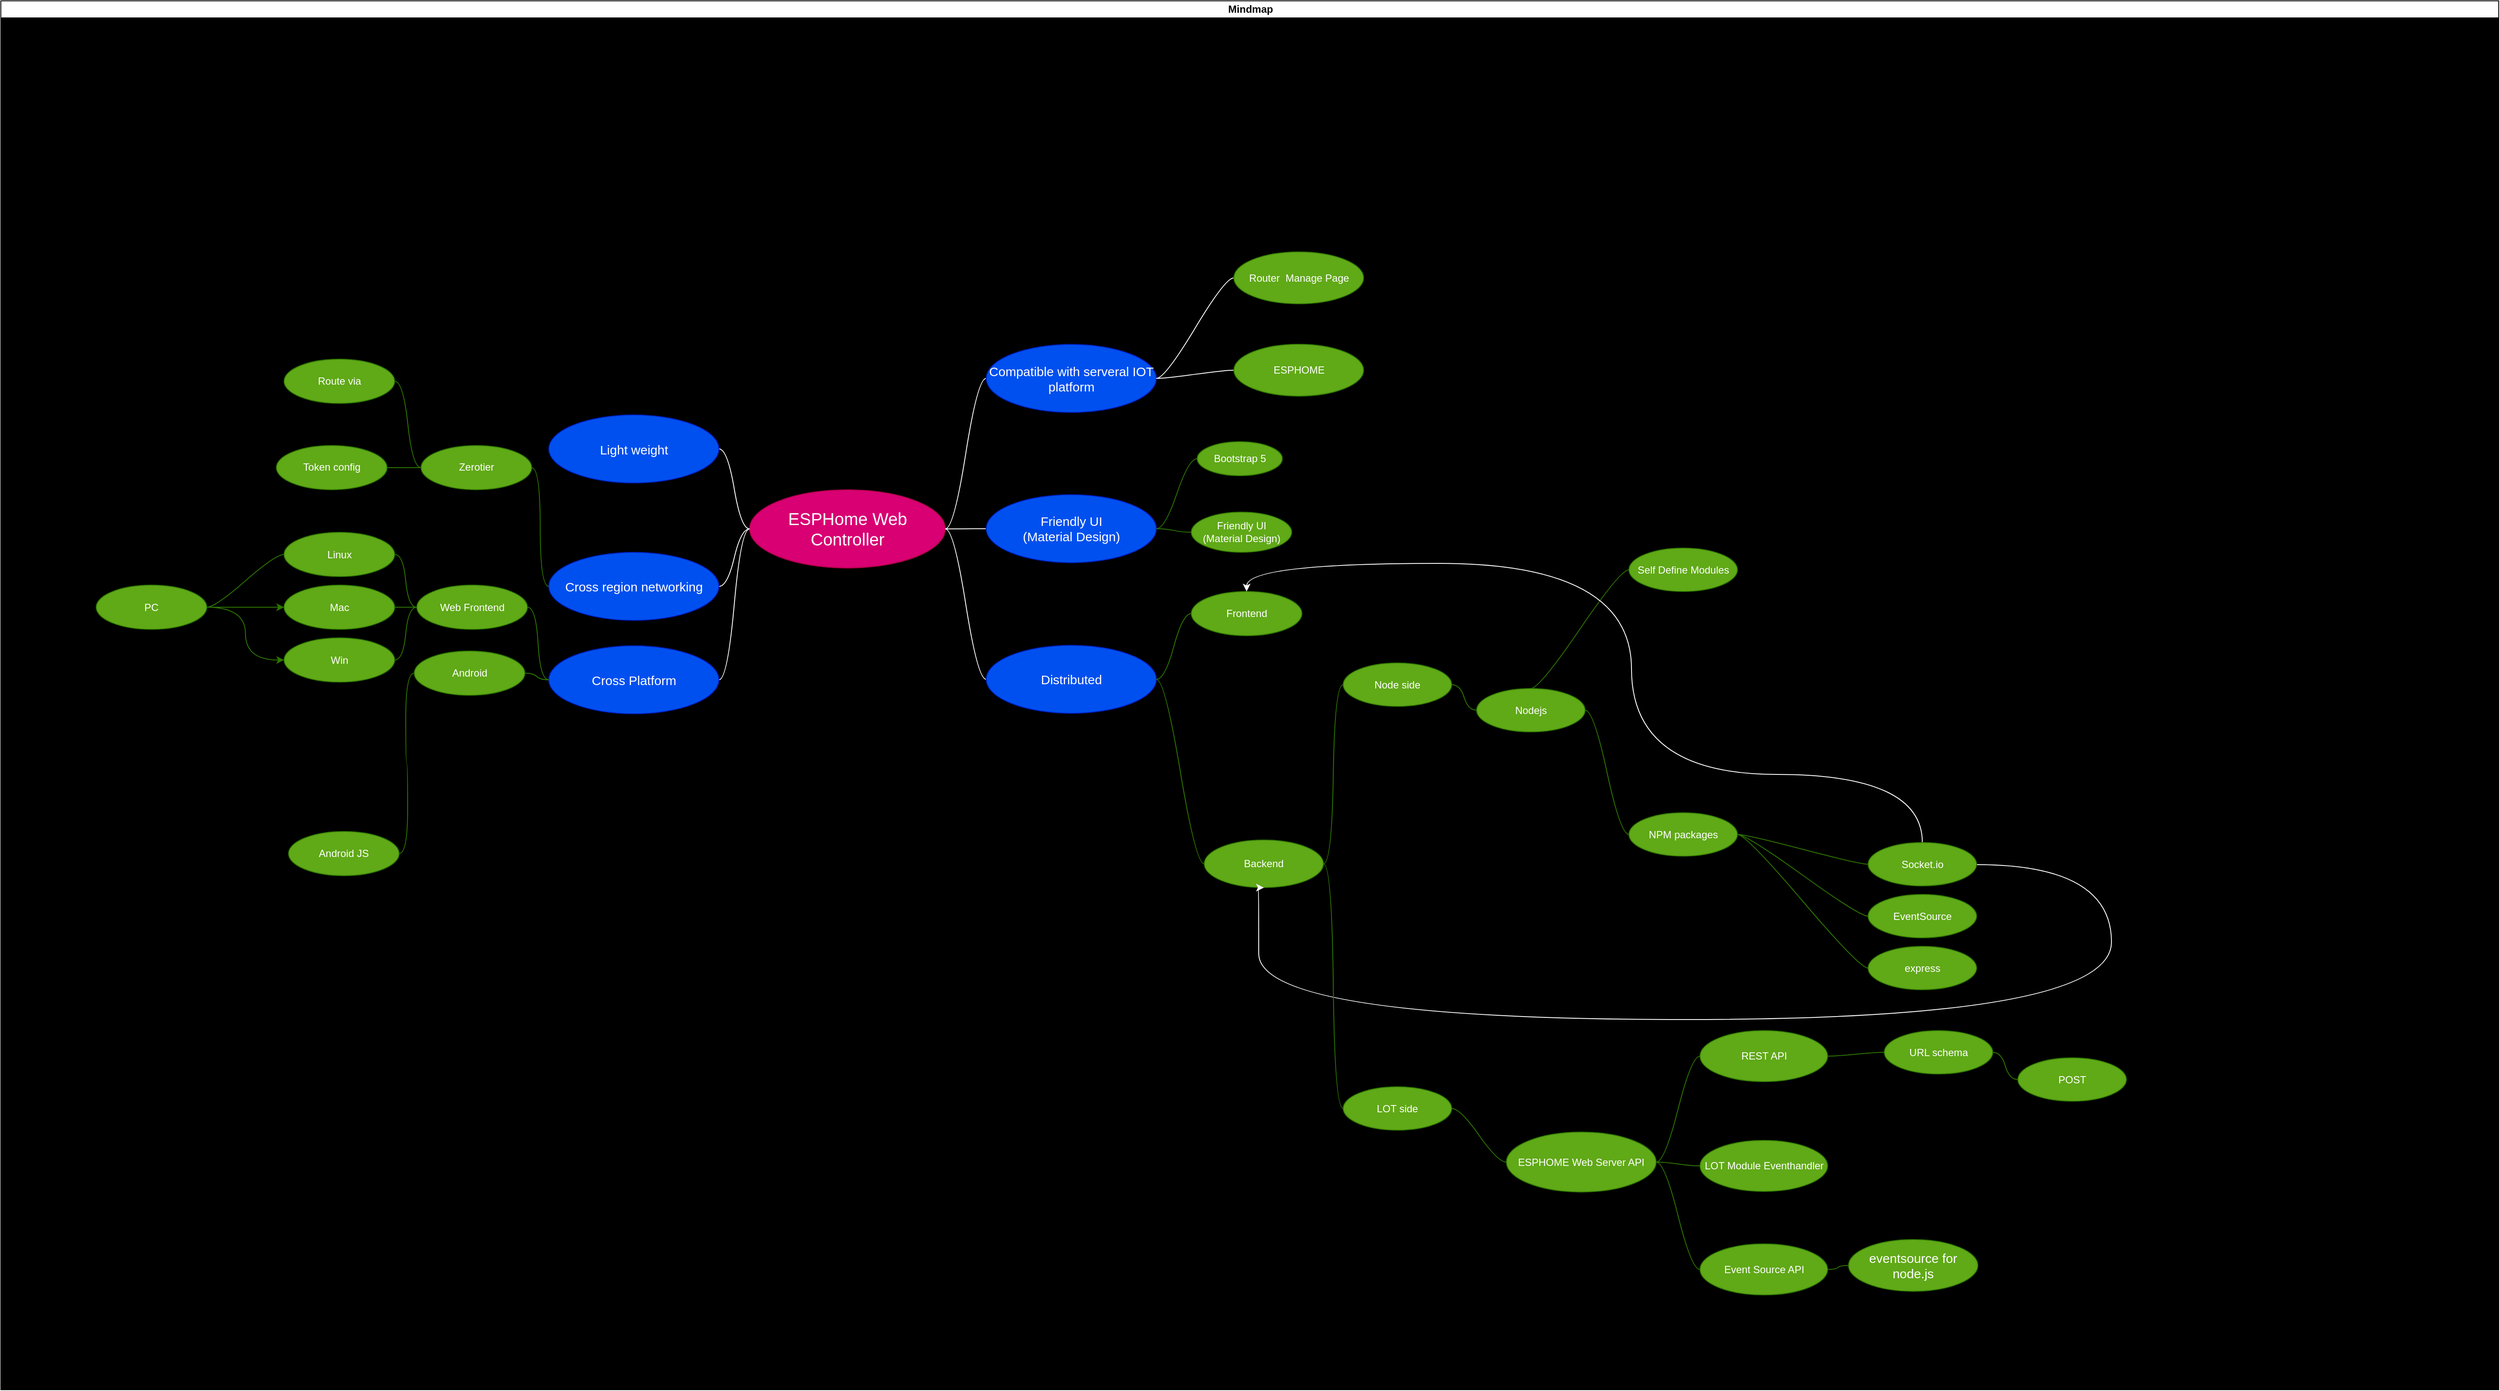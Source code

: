 <mxfile>
    <diagram id="C5RBs43oDa-KdzZeNtuy" name="Page-1">
        <mxGraphModel dx="4794" dy="3525" grid="0" gridSize="10" guides="1" tooltips="1" connect="1" arrows="1" fold="1" page="1" pageScale="1" pageWidth="3300" pageHeight="2339" background="none" math="1" shadow="0">
            <root>
                <mxCell id="WIyWlLk6GJQsqaUBKTNV-0"/>
                <mxCell id="WIyWlLk6GJQsqaUBKTNV-1" parent="WIyWlLk6GJQsqaUBKTNV-0"/>
                <mxCell id="132" value="Mindmap" style="swimlane;startSize=20;horizontal=1;containerType=tree;shadow=0;labelBackgroundColor=#;html=1;swimlaneFillColor=#000000;gradientColor=none;" parent="WIyWlLk6GJQsqaUBKTNV-1" vertex="1">
                    <mxGeometry x="-3064" y="-1894" width="2935" height="1632" as="geometry"/>
                </mxCell>
                <mxCell id="137" value="&lt;font style=&quot;font-size: 20px&quot;&gt;ESPHome Web Controller&lt;/font&gt;" style="ellipse;whiteSpace=wrap;html=1;align=center;treeFolding=1;treeMoving=1;newEdgeStyle={&quot;edgeStyle&quot;:&quot;entityRelationEdgeStyle&quot;,&quot;startArrow&quot;:&quot;none&quot;,&quot;endArrow&quot;:&quot;none&quot;,&quot;segment&quot;:10,&quot;curved&quot;:1};shadow=0;labelBackgroundColor=#;fillColor=#d80073;fontColor=#ffffff;strokeColor=#A50040;gradientColor=none;sketch=0;perimeterSpacing=0;aspect=fixed;fontSize=11;" parent="132" vertex="1">
                    <mxGeometry x="879.75" y="574.45" width="230" height="92" as="geometry"/>
                </mxCell>
                <mxCell id="142" value="" style="edgeStyle=entityRelationEdgeStyle;html=1;startArrow=none;endArrow=none;segment=10;curved=1;strokeColor=#FFFFFF;" parent="132" source="137" target="143" edge="1">
                    <mxGeometry relative="1" as="geometry"/>
                </mxCell>
                <mxCell id="143" value="Light weight" style="ellipse;whiteSpace=wrap;html=1;align=center;treeFolding=1;treeMoving=1;newEdgeStyle={&quot;edgeStyle&quot;:&quot;entityRelationEdgeStyle&quot;,&quot;startArrow&quot;:&quot;none&quot;,&quot;endArrow&quot;:&quot;none&quot;,&quot;segment&quot;:10,&quot;curved&quot;:1};shadow=0;labelBackgroundColor=#;fillColor=#0050ef;fontColor=#ffffff;strokeColor=#001DBC;flipH=1;flipV=1;aspect=fixed;fontSize=15;" parent="132" vertex="1">
                    <mxGeometry x="643.75" y="486.55" width="200" height="80" as="geometry"/>
                </mxCell>
                <mxCell id="144" value="" style="edgeStyle=entityRelationEdgeStyle;html=1;startArrow=none;endArrow=none;segment=10;curved=1;strokeColor=#FFFFFF;" parent="132" source="137" target="145" edge="1">
                    <mxGeometry relative="1" as="geometry"/>
                </mxCell>
                <mxCell id="145" value="Distributed" style="ellipse;whiteSpace=wrap;html=1;align=center;treeFolding=1;treeMoving=1;newEdgeStyle={&quot;edgeStyle&quot;:&quot;entityRelationEdgeStyle&quot;,&quot;startArrow&quot;:&quot;none&quot;,&quot;endArrow&quot;:&quot;none&quot;,&quot;segment&quot;:10,&quot;curved&quot;:1};shadow=0;labelBackgroundColor=#;fillColor=#0050ef;fontColor=#ffffff;strokeColor=#001DBC;flipH=1;flipV=1;aspect=fixed;fontSize=15;" parent="132" vertex="1">
                    <mxGeometry x="1157.75" y="757.22" width="200" height="80" as="geometry"/>
                </mxCell>
                <mxCell id="146" value="" style="edgeStyle=entityRelationEdgeStyle;html=1;startArrow=none;endArrow=none;segment=10;curved=1;strokeColor=#FFFFFF;" parent="132" source="137" target="147" edge="1">
                    <mxGeometry relative="1" as="geometry"/>
                </mxCell>
                <mxCell id="147" value="Cross region networking" style="ellipse;whiteSpace=wrap;html=1;align=center;treeFolding=1;treeMoving=1;newEdgeStyle={&quot;edgeStyle&quot;:&quot;entityRelationEdgeStyle&quot;,&quot;startArrow&quot;:&quot;none&quot;,&quot;endArrow&quot;:&quot;none&quot;,&quot;segment&quot;:10,&quot;curved&quot;:1};shadow=0;labelBackgroundColor=#;fillColor=#0050ef;fontColor=#ffffff;strokeColor=#001DBC;flipH=1;flipV=1;aspect=fixed;fontSize=15;" parent="132" vertex="1">
                    <mxGeometry x="643.75" y="648" width="200" height="80" as="geometry"/>
                </mxCell>
                <mxCell id="148" value="" style="edgeStyle=entityRelationEdgeStyle;html=1;startArrow=none;endArrow=none;segment=10;curved=1;strokeColor=#FFFFFF;" parent="132" source="137" target="149" edge="1">
                    <mxGeometry relative="1" as="geometry"/>
                </mxCell>
                <mxCell id="149" value="Compatible with serveral IOT platform" style="ellipse;whiteSpace=wrap;html=1;align=center;treeFolding=1;treeMoving=1;newEdgeStyle={&quot;edgeStyle&quot;:&quot;entityRelationEdgeStyle&quot;,&quot;startArrow&quot;:&quot;none&quot;,&quot;endArrow&quot;:&quot;none&quot;,&quot;segment&quot;:10,&quot;curved&quot;:1};shadow=0;labelBackgroundColor=#;flipV=1;flipH=1;aspect=fixed;fillColor=#0050ef;strokeColor=#001DBC;fontColor=#ffffff;fontSize=15;" parent="132" vertex="1">
                    <mxGeometry x="1157.75" y="403.67" width="200" height="80" as="geometry"/>
                </mxCell>
                <mxCell id="150" value="" style="edgeStyle=entityRelationEdgeStyle;html=1;startArrow=none;endArrow=none;segment=10;curved=1;strokeColor=#FFFFFF;" parent="132" source="137" target="151" edge="1">
                    <mxGeometry relative="1" as="geometry"/>
                </mxCell>
                <mxCell id="151" value="Friendly UI&lt;br style=&quot;font-size: 15px;&quot;&gt;(Material Design)" style="ellipse;whiteSpace=wrap;html=1;align=center;treeFolding=1;treeMoving=1;newEdgeStyle={&quot;edgeStyle&quot;:&quot;entityRelationEdgeStyle&quot;,&quot;startArrow&quot;:&quot;none&quot;,&quot;endArrow&quot;:&quot;none&quot;,&quot;segment&quot;:10,&quot;curved&quot;:1};shadow=0;labelBackgroundColor=#;flipV=1;flipH=1;aspect=fixed;fillColor=#0050ef;strokeColor=#001DBC;fontColor=#ffffff;fontSize=15;" parent="132" vertex="1">
                    <mxGeometry x="1157.75" y="580.22" width="200" height="80" as="geometry"/>
                </mxCell>
                <mxCell id="171" value="" style="edgeStyle=entityRelationEdgeStyle;html=1;startArrow=none;endArrow=none;segment=10;curved=1;fontSize=11;fillColor=#60a917;strokeColor=#2D7600;fontColor=default;shadow=0;labelBackgroundColor=default;" parent="132" source="151" target="172" edge="1">
                    <mxGeometry relative="1" as="geometry">
                        <mxPoint x="302.75" y="-342.95" as="sourcePoint"/>
                    </mxGeometry>
                </mxCell>
                <mxCell id="172" value="Bootstrap 5" style="ellipse;whiteSpace=wrap;html=1;align=center;treeFolding=1;treeMoving=1;newEdgeStyle={&quot;edgeStyle&quot;:&quot;entityRelationEdgeStyle&quot;,&quot;startArrow&quot;:&quot;none&quot;,&quot;endArrow&quot;:&quot;none&quot;,&quot;segment&quot;:10,&quot;curved&quot;:1};shadow=0;labelBackgroundColor=#;flipV=0;flipH=1;aspect=fixed;fillColor=#60a917;strokeColor=#2D7600;fontColor=#ffffff;" parent="132" vertex="1">
                    <mxGeometry x="1405.75" y="518" width="100" height="40" as="geometry"/>
                </mxCell>
                <mxCell id="173" value="" style="edgeStyle=entityRelationEdgeStyle;html=1;startArrow=none;endArrow=none;segment=10;curved=1;fillColor=#60a917;strokeColor=#2D7600;" parent="132" source="151" target="174" edge="1">
                    <mxGeometry relative="1" as="geometry">
                        <mxPoint x="302.75" y="-342.95" as="sourcePoint"/>
                    </mxGeometry>
                </mxCell>
                <mxCell id="174" value="Friendly UI&lt;br&gt;(Material Design)" style="ellipse;whiteSpace=wrap;html=1;align=center;treeFolding=1;treeMoving=1;newEdgeStyle={&quot;edgeStyle&quot;:&quot;entityRelationEdgeStyle&quot;,&quot;startArrow&quot;:&quot;none&quot;,&quot;endArrow&quot;:&quot;none&quot;,&quot;segment&quot;:10,&quot;curved&quot;:1};shadow=0;labelBackgroundColor=#;flipV=0;flipH=1;aspect=fixed;fillColor=#60a917;strokeColor=#2D7600;fontColor=#ffffff;" parent="132" vertex="1">
                    <mxGeometry x="1398.75" y="600.8" width="118" height="47.2" as="geometry"/>
                </mxCell>
                <mxCell id="209" value="" style="edgeStyle=entityRelationEdgeStyle;html=1;startArrow=none;endArrow=none;segment=10;curved=1;strokeColor=#FFFFFF;" parent="132" source="137" target="210" edge="1">
                    <mxGeometry relative="1" as="geometry">
                        <mxPoint x="-500.25" y="-403.95" as="sourcePoint"/>
                    </mxGeometry>
                </mxCell>
                <mxCell id="210" value="Cross Platform" style="ellipse;whiteSpace=wrap;html=1;align=center;treeFolding=1;treeMoving=1;newEdgeStyle={&quot;edgeStyle&quot;:&quot;entityRelationEdgeStyle&quot;,&quot;startArrow&quot;:&quot;none&quot;,&quot;endArrow&quot;:&quot;none&quot;,&quot;segment&quot;:10,&quot;curved&quot;:1};shadow=0;labelBackgroundColor=#;fillColor=#0050ef;fontColor=#ffffff;strokeColor=#001DBC;flipH=1;flipV=1;aspect=fixed;fontSize=15;" parent="132" vertex="1">
                    <mxGeometry x="643.75" y="757.8" width="200" height="80" as="geometry"/>
                </mxCell>
                <mxCell id="219" value="" style="edgeStyle=entityRelationEdgeStyle;html=1;startArrow=none;endArrow=none;segment=10;curved=1;fillColor=#60a917;strokeColor=#2D7600;" parent="132" source="210" target="220" edge="1">
                    <mxGeometry relative="1" as="geometry">
                        <mxPoint x="-500.25" y="-403.95" as="sourcePoint"/>
                    </mxGeometry>
                </mxCell>
                <mxCell id="220" value="Android" style="ellipse;whiteSpace=wrap;html=1;align=center;treeFolding=1;treeMoving=1;newEdgeStyle={&quot;edgeStyle&quot;:&quot;entityRelationEdgeStyle&quot;,&quot;startArrow&quot;:&quot;none&quot;,&quot;endArrow&quot;:&quot;none&quot;,&quot;segment&quot;:10,&quot;curved&quot;:1};shadow=0;labelBackgroundColor=#;fillColor=#60a917;fontColor=#ffffff;strokeColor=#2D7600;flipH=1;flipV=1;aspect=fixed;" parent="132" vertex="1">
                    <mxGeometry x="485.75" y="764" width="130" height="52" as="geometry"/>
                </mxCell>
                <mxCell id="221" value="" style="edgeStyle=entityRelationEdgeStyle;html=1;startArrow=none;endArrow=none;segment=10;curved=1;fillColor=#60a917;strokeColor=#2D7600;" parent="132" source="210" target="222" edge="1">
                    <mxGeometry relative="1" as="geometry">
                        <mxPoint x="-707.25" y="-239.45" as="sourcePoint"/>
                    </mxGeometry>
                </mxCell>
                <mxCell id="222" value="Web Frontend" style="ellipse;whiteSpace=wrap;html=1;align=center;treeFolding=1;treeMoving=1;newEdgeStyle={&quot;edgeStyle&quot;:&quot;entityRelationEdgeStyle&quot;,&quot;startArrow&quot;:&quot;none&quot;,&quot;endArrow&quot;:&quot;none&quot;,&quot;segment&quot;:10,&quot;curved&quot;:1};shadow=0;labelBackgroundColor=#;fillColor=#60a917;fontColor=#ffffff;strokeColor=#2D7600;flipH=1;flipV=1;aspect=fixed;" parent="132" vertex="1">
                    <mxGeometry x="488.75" y="686.55" width="130" height="52" as="geometry"/>
                </mxCell>
                <mxCell id="225" value="" style="edgeStyle=entityRelationEdgeStyle;html=1;startArrow=none;endArrow=none;segment=10;curved=1;fillColor=#60a917;strokeColor=#2D7600;" parent="132" source="222" target="226" edge="1">
                    <mxGeometry relative="1" as="geometry">
                        <mxPoint x="-707.25" y="-239.45" as="sourcePoint"/>
                    </mxGeometry>
                </mxCell>
                <mxCell id="226" value="Linux" style="ellipse;whiteSpace=wrap;html=1;align=center;treeFolding=1;treeMoving=1;newEdgeStyle={&quot;edgeStyle&quot;:&quot;entityRelationEdgeStyle&quot;,&quot;startArrow&quot;:&quot;none&quot;,&quot;endArrow&quot;:&quot;none&quot;,&quot;segment&quot;:10,&quot;curved&quot;:1};shadow=0;labelBackgroundColor=#;fillColor=#60a917;fontColor=#ffffff;strokeColor=#2D7600;flipH=1;flipV=1;aspect=fixed;" parent="132" vertex="1">
                    <mxGeometry x="332.75" y="624.55" width="130" height="52" as="geometry"/>
                </mxCell>
                <mxCell id="227" value="" style="edgeStyle=entityRelationEdgeStyle;html=1;startArrow=none;endArrow=none;segment=10;curved=1;fillColor=#60a917;strokeColor=#2D7600;" parent="132" source="222" target="228" edge="1">
                    <mxGeometry relative="1" as="geometry">
                        <mxPoint x="-707.25" y="-239.45" as="sourcePoint"/>
                    </mxGeometry>
                </mxCell>
                <mxCell id="228" value="Mac" style="ellipse;whiteSpace=wrap;html=1;align=center;treeFolding=1;treeMoving=1;newEdgeStyle={&quot;edgeStyle&quot;:&quot;entityRelationEdgeStyle&quot;,&quot;startArrow&quot;:&quot;none&quot;,&quot;endArrow&quot;:&quot;none&quot;,&quot;segment&quot;:10,&quot;curved&quot;:1};shadow=0;labelBackgroundColor=#;fillColor=#60a917;fontColor=#ffffff;strokeColor=#2D7600;flipH=1;flipV=1;aspect=fixed;" parent="132" vertex="1">
                    <mxGeometry x="332.75" y="686.55" width="130" height="52" as="geometry"/>
                </mxCell>
                <mxCell id="229" value="" style="edgeStyle=entityRelationEdgeStyle;html=1;startArrow=none;endArrow=none;segment=10;curved=1;fillColor=#60a917;strokeColor=#2D7600;" parent="132" source="222" target="230" edge="1">
                    <mxGeometry relative="1" as="geometry">
                        <mxPoint x="-707.25" y="-239.45" as="sourcePoint"/>
                    </mxGeometry>
                </mxCell>
                <mxCell id="230" value="Win" style="ellipse;whiteSpace=wrap;html=1;align=center;treeFolding=1;treeMoving=1;newEdgeStyle={&quot;edgeStyle&quot;:&quot;entityRelationEdgeStyle&quot;,&quot;startArrow&quot;:&quot;none&quot;,&quot;endArrow&quot;:&quot;none&quot;,&quot;segment&quot;:10,&quot;curved&quot;:1};shadow=0;labelBackgroundColor=#;fillColor=#60a917;fontColor=#ffffff;strokeColor=#2D7600;flipH=1;flipV=1;aspect=fixed;" parent="132" vertex="1">
                    <mxGeometry x="332.75" y="748.55" width="130" height="52" as="geometry"/>
                </mxCell>
                <mxCell id="247" value="" style="edgeStyle=entityRelationEdgeStyle;html=1;startArrow=none;endArrow=none;segment=10;curved=1;fillColor=#60a917;strokeColor=#2D7600;" parent="132" source="147" target="248" edge="1">
                    <mxGeometry relative="1" as="geometry">
                        <mxPoint x="-500.25" y="-403.95" as="sourcePoint"/>
                    </mxGeometry>
                </mxCell>
                <mxCell id="248" value="Zerotier" style="ellipse;whiteSpace=wrap;html=1;align=center;treeFolding=1;treeMoving=1;newEdgeStyle={&quot;edgeStyle&quot;:&quot;entityRelationEdgeStyle&quot;,&quot;startArrow&quot;:&quot;none&quot;,&quot;endArrow&quot;:&quot;none&quot;,&quot;segment&quot;:10,&quot;curved&quot;:1};shadow=0;labelBackgroundColor=#;fillColor=#60a917;fontColor=#ffffff;strokeColor=#2D7600;flipH=1;flipV=1;aspect=fixed;" parent="132" vertex="1">
                    <mxGeometry x="493.75" y="522.45" width="130" height="52" as="geometry"/>
                </mxCell>
                <mxCell id="251" value="" style="edgeStyle=entityRelationEdgeStyle;html=1;startArrow=none;endArrow=none;segment=10;curved=1;fillColor=#60a917;strokeColor=#2D7600;" parent="132" source="248" target="252" edge="1">
                    <mxGeometry relative="1" as="geometry">
                        <mxPoint x="-707.25" y="-328.0" as="sourcePoint"/>
                    </mxGeometry>
                </mxCell>
                <mxCell id="252" value="Token config" style="ellipse;whiteSpace=wrap;html=1;align=center;treeFolding=1;treeMoving=1;newEdgeStyle={&quot;edgeStyle&quot;:&quot;entityRelationEdgeStyle&quot;,&quot;startArrow&quot;:&quot;none&quot;,&quot;endArrow&quot;:&quot;none&quot;,&quot;segment&quot;:10,&quot;curved&quot;:1};shadow=0;labelBackgroundColor=#;fillColor=#60a917;fontColor=#ffffff;strokeColor=#2D7600;flipH=1;flipV=1;aspect=fixed;" parent="132" vertex="1">
                    <mxGeometry x="323.75" y="522.45" width="130" height="52" as="geometry"/>
                </mxCell>
                <mxCell id="255" value="" style="edgeStyle=entityRelationEdgeStyle;html=1;startArrow=none;endArrow=none;segment=10;curved=1;strokeColor=#FFFFFF;" parent="132" source="149" target="256" edge="1">
                    <mxGeometry relative="1" as="geometry">
                        <mxPoint x="-322.25" y="-403.95" as="sourcePoint"/>
                    </mxGeometry>
                </mxCell>
                <mxCell id="256" value="ESPHOME" style="ellipse;whiteSpace=wrap;html=1;align=center;treeFolding=1;treeMoving=1;newEdgeStyle={&quot;edgeStyle&quot;:&quot;entityRelationEdgeStyle&quot;,&quot;startArrow&quot;:&quot;none&quot;,&quot;endArrow&quot;:&quot;none&quot;,&quot;segment&quot;:10,&quot;curved&quot;:1};shadow=0;labelBackgroundColor=#;flipV=1;flipH=1;aspect=fixed;fillColor=#60a917;strokeColor=#2D7600;fontColor=#ffffff;" parent="132" vertex="1">
                    <mxGeometry x="1448.75" y="403.45" width="152.5" height="61" as="geometry"/>
                </mxCell>
                <mxCell id="257" value="" style="edgeStyle=entityRelationEdgeStyle;html=1;startArrow=none;endArrow=none;segment=10;curved=1;strokeColor=#FFFFFF;" parent="132" source="149" target="258" edge="1">
                    <mxGeometry relative="1" as="geometry">
                        <mxPoint x="-322.25" y="-403.95" as="sourcePoint"/>
                    </mxGeometry>
                </mxCell>
                <mxCell id="258" value="Router&amp;nbsp; Manage Page" style="ellipse;whiteSpace=wrap;html=1;align=center;treeFolding=1;treeMoving=1;newEdgeStyle={&quot;edgeStyle&quot;:&quot;entityRelationEdgeStyle&quot;,&quot;startArrow&quot;:&quot;none&quot;,&quot;endArrow&quot;:&quot;none&quot;,&quot;segment&quot;:10,&quot;curved&quot;:1};shadow=0;labelBackgroundColor=#;flipV=1;flipH=1;aspect=fixed;fillColor=#60a917;strokeColor=#2D7600;fontColor=#ffffff;" parent="132" vertex="1">
                    <mxGeometry x="1448.75" y="295.0" width="152.5" height="61" as="geometry"/>
                </mxCell>
                <mxCell id="259" value="" style="edgeStyle=entityRelationEdgeStyle;html=1;startArrow=none;endArrow=none;segment=10;curved=1;fontSize=12;fillColor=#60a917;strokeColor=#2D7600;fontColor=#ffffff;shadow=0;labelBackgroundColor=#;" parent="132" source="145" target="260" edge="1">
                    <mxGeometry relative="1" as="geometry">
                        <mxPoint x="1439.75" y="777.67" as="sourcePoint"/>
                    </mxGeometry>
                </mxCell>
                <mxCell id="302" style="edgeStyle=orthogonalEdgeStyle;curved=1;html=1;exitX=1;exitY=0.5;exitDx=0;exitDy=0;entryX=1;entryY=0.5;entryDx=0;entryDy=0;fontSize=20;" parent="132" source="260" target="172" edge="1">
                    <mxGeometry relative="1" as="geometry"/>
                </mxCell>
                <mxCell id="260" value="Frontend" style="ellipse;whiteSpace=wrap;html=1;align=center;treeFolding=1;treeMoving=1;newEdgeStyle={&quot;edgeStyle&quot;:&quot;entityRelationEdgeStyle&quot;,&quot;startArrow&quot;:&quot;none&quot;,&quot;endArrow&quot;:&quot;none&quot;,&quot;segment&quot;:10,&quot;curved&quot;:1};shadow=0;labelBackgroundColor=#;fillColor=#60a917;fontColor=#ffffff;strokeColor=#2D7600;flipH=1;flipV=1;aspect=fixed;" parent="132" vertex="1">
                    <mxGeometry x="1398.75" y="694" width="130" height="52" as="geometry"/>
                </mxCell>
                <mxCell id="261" value="" style="edgeStyle=entityRelationEdgeStyle;html=1;startArrow=none;endArrow=none;segment=10;curved=1;fontSize=12;fillColor=#60a917;strokeColor=#2D7600;fontColor=#ffffff;shadow=0;labelBackgroundColor=#;" parent="132" source="145" target="262" edge="1">
                    <mxGeometry relative="1" as="geometry">
                        <mxPoint x="1439.75" y="777.67" as="sourcePoint"/>
                    </mxGeometry>
                </mxCell>
                <mxCell id="262" value="Backend" style="ellipse;whiteSpace=wrap;html=1;align=center;treeFolding=1;treeMoving=1;newEdgeStyle={&quot;edgeStyle&quot;:&quot;entityRelationEdgeStyle&quot;,&quot;startArrow&quot;:&quot;none&quot;,&quot;endArrow&quot;:&quot;none&quot;,&quot;segment&quot;:10,&quot;curved&quot;:1};shadow=0;labelBackgroundColor=#;fillColor=#60a917;fontColor=#ffffff;strokeColor=#2D7600;flipH=1;flipV=1;aspect=fixed;" parent="132" vertex="1">
                    <mxGeometry x="1414" y="986" width="140" height="56" as="geometry"/>
                </mxCell>
                <mxCell id="263" value="" style="edgeStyle=entityRelationEdgeStyle;html=1;startArrow=none;endArrow=none;segment=10;curved=1;fontSize=12;fillColor=#60a917;strokeColor=#2D7600;fontColor=#ffffff;shadow=0;labelBackgroundColor=#;exitX=1;exitY=0.5;exitDx=0;exitDy=0;" parent="132" source="306" target="264" edge="1">
                    <mxGeometry relative="1" as="geometry">
                        <mxPoint x="-114.25" y="-241.9" as="sourcePoint"/>
                    </mxGeometry>
                </mxCell>
                <mxCell id="264" value="Nodejs" style="ellipse;whiteSpace=wrap;html=1;align=center;treeFolding=1;treeMoving=1;newEdgeStyle={&quot;edgeStyle&quot;:&quot;entityRelationEdgeStyle&quot;,&quot;startArrow&quot;:&quot;none&quot;,&quot;endArrow&quot;:&quot;none&quot;,&quot;segment&quot;:10,&quot;curved&quot;:1};shadow=0;labelBackgroundColor=#;fillColor=#60a917;fontColor=#ffffff;strokeColor=#2D7600;flipH=1;flipV=1;aspect=fixed;" parent="132" vertex="1">
                    <mxGeometry x="1734" y="808.0" width="127.5" height="51" as="geometry"/>
                </mxCell>
                <mxCell id="277" value="" style="edgeStyle=entityRelationEdgeStyle;html=1;startArrow=none;endArrow=none;segment=10;curved=1;fontSize=12;fillColor=#60a917;strokeColor=#2D7600;fontColor=#ffffff;shadow=0;labelBackgroundColor=#;entryX=0;entryY=0.5;entryDx=0;entryDy=0;" parent="132" source="264" target="278" edge="1">
                    <mxGeometry relative="1" as="geometry">
                        <mxPoint x="53.25" y="-180.4" as="sourcePoint"/>
                    </mxGeometry>
                </mxCell>
                <mxCell id="278" value="NPM packages" style="ellipse;whiteSpace=wrap;html=1;align=center;treeFolding=1;treeMoving=1;newEdgeStyle={&quot;edgeStyle&quot;:&quot;entityRelationEdgeStyle&quot;,&quot;startArrow&quot;:&quot;none&quot;,&quot;endArrow&quot;:&quot;none&quot;,&quot;segment&quot;:10,&quot;curved&quot;:1};shadow=0;labelBackgroundColor=#;fillColor=#60a917;fontColor=#ffffff;strokeColor=#2D7600;flipH=1;flipV=1;aspect=fixed;" parent="132" vertex="1">
                    <mxGeometry x="1913" y="954" width="127.5" height="51" as="geometry"/>
                </mxCell>
                <mxCell id="279" value="" style="edgeStyle=entityRelationEdgeStyle;html=1;startArrow=none;endArrow=none;segment=10;curved=1;fontSize=12;fillColor=#60a917;strokeColor=#2D7600;fontColor=#ffffff;shadow=0;labelBackgroundColor=#;entryX=0;entryY=0.5;entryDx=0;entryDy=0;exitX=0.5;exitY=0;exitDx=0;exitDy=0;" parent="132" source="264" target="280" edge="1">
                    <mxGeometry relative="1" as="geometry">
                        <mxPoint x="53.25" y="-180.4" as="sourcePoint"/>
                    </mxGeometry>
                </mxCell>
                <mxCell id="280" value="Self Define Modules" style="ellipse;whiteSpace=wrap;html=1;align=center;treeFolding=1;treeMoving=1;newEdgeStyle={&quot;edgeStyle&quot;:&quot;entityRelationEdgeStyle&quot;,&quot;startArrow&quot;:&quot;none&quot;,&quot;endArrow&quot;:&quot;none&quot;,&quot;segment&quot;:10,&quot;curved&quot;:1};shadow=0;labelBackgroundColor=#;fillColor=#60a917;fontColor=#ffffff;strokeColor=#2D7600;flipH=1;flipV=1;aspect=fixed;" parent="132" vertex="1">
                    <mxGeometry x="1913" y="643" width="127.5" height="51" as="geometry"/>
                </mxCell>
                <mxCell id="283" value="" style="edgeStyle=entityRelationEdgeStyle;html=1;startArrow=none;endArrow=none;segment=10;curved=1;fontSize=12;fillColor=#60a917;strokeColor=#2D7600;fontColor=#ffffff;shadow=0;labelBackgroundColor=#;exitX=1;exitY=0.5;exitDx=0;exitDy=0;" parent="132" source="308" target="284" edge="1">
                    <mxGeometry relative="1" as="geometry">
                        <mxPoint x="352.75" y="-176.5" as="sourcePoint"/>
                    </mxGeometry>
                </mxCell>
                <mxCell id="284" value="ESPHOME Web Server API" style="ellipse;whiteSpace=wrap;html=1;align=center;treeFolding=1;treeMoving=1;newEdgeStyle={&quot;edgeStyle&quot;:&quot;entityRelationEdgeStyle&quot;,&quot;startArrow&quot;:&quot;none&quot;,&quot;endArrow&quot;:&quot;none&quot;,&quot;segment&quot;:10,&quot;curved&quot;:1};shadow=0;labelBackgroundColor=#;fillColor=#60a917;fontColor=#ffffff;strokeColor=#2D7600;flipH=1;flipV=1;aspect=fixed;" parent="132" vertex="1">
                    <mxGeometry x="1769" y="1329.3" width="176" height="70.4" as="geometry"/>
                </mxCell>
                <mxCell id="281" value="" style="edgeStyle=entityRelationEdgeStyle;html=1;startArrow=none;endArrow=none;segment=10;curved=1;fontSize=12;fillColor=#60a917;strokeColor=#2D7600;fontColor=#ffffff;shadow=0;labelBackgroundColor=#;" parent="132" source="284" target="282" edge="1">
                    <mxGeometry relative="1" as="geometry">
                        <mxPoint x="357" y="511.15" as="sourcePoint"/>
                    </mxGeometry>
                </mxCell>
                <mxCell id="282" value="LOT Module Eventhandler" style="ellipse;whiteSpace=wrap;html=1;align=center;treeFolding=1;treeMoving=1;newEdgeStyle={&quot;edgeStyle&quot;:&quot;entityRelationEdgeStyle&quot;,&quot;startArrow&quot;:&quot;none&quot;,&quot;endArrow&quot;:&quot;none&quot;,&quot;segment&quot;:10,&quot;curved&quot;:1};shadow=0;labelBackgroundColor=#;fillColor=#60a917;fontColor=#ffffff;strokeColor=#2D7600;flipH=1;flipV=1;aspect=fixed;" parent="132" vertex="1">
                    <mxGeometry x="1996.5" y="1339" width="150" height="60" as="geometry"/>
                </mxCell>
                <mxCell id="287" value="" style="edgeStyle=entityRelationEdgeStyle;html=1;startArrow=none;endArrow=none;segment=10;curved=1;fontSize=12;fillColor=#60a917;strokeColor=#2D7600;fontColor=#ffffff;shadow=0;labelBackgroundColor=#;" parent="132" source="284" target="288" edge="1">
                    <mxGeometry relative="1" as="geometry">
                        <mxPoint x="518.5" y="392.7" as="sourcePoint"/>
                    </mxGeometry>
                </mxCell>
                <mxCell id="288" value="Event Source API" style="ellipse;whiteSpace=wrap;html=1;align=center;treeFolding=1;treeMoving=1;newEdgeStyle={&quot;edgeStyle&quot;:&quot;entityRelationEdgeStyle&quot;,&quot;startArrow&quot;:&quot;none&quot;,&quot;endArrow&quot;:&quot;none&quot;,&quot;segment&quot;:10,&quot;curved&quot;:1};shadow=0;labelBackgroundColor=#;fillColor=#60a917;fontColor=#ffffff;strokeColor=#2D7600;flipH=1;flipV=1;aspect=fixed;" parent="132" vertex="1">
                    <mxGeometry x="1996.5" y="1460.65" width="150" height="60" as="geometry"/>
                </mxCell>
                <mxCell id="297" value="" style="edgeStyle=entityRelationEdgeStyle;html=1;startArrow=none;endArrow=none;segment=10;curved=1;fontSize=12;fillColor=#60a917;strokeColor=#2D7600;fontColor=#ffffff;shadow=0;labelBackgroundColor=#;" parent="132" source="288" target="298" edge="1">
                    <mxGeometry relative="1" as="geometry">
                        <mxPoint x="689.5" y="315.15" as="sourcePoint"/>
                    </mxGeometry>
                </mxCell>
                <UserObject label="&lt;font style=&quot;font-size: 15px&quot;&gt;eventsource for node.js&lt;/font&gt;" link="https://github.com/EventSource/eventsource" id="298">
                    <mxCell style="ellipse;whiteSpace=wrap;html=1;align=center;treeFolding=1;treeMoving=1;newEdgeStyle={&quot;edgeStyle&quot;:&quot;entityRelationEdgeStyle&quot;,&quot;startArrow&quot;:&quot;none&quot;,&quot;endArrow&quot;:&quot;none&quot;,&quot;segment&quot;:10,&quot;curved&quot;:1};shadow=0;labelBackgroundColor=#;fillColor=#60a917;fontColor=#ffffff;strokeColor=#2D7600;flipH=1;flipV=1;aspect=fixed;" parent="132" vertex="1">
                        <mxGeometry x="2171" y="1455.55" width="152" height="60.8" as="geometry"/>
                    </mxCell>
                </UserObject>
                <mxCell id="285" value="" style="edgeStyle=entityRelationEdgeStyle;html=1;startArrow=none;endArrow=none;segment=10;curved=1;fontSize=12;fillColor=#60a917;strokeColor=#2D7600;fontColor=#ffffff;shadow=0;labelBackgroundColor=#;" parent="132" source="284" target="286" edge="1">
                    <mxGeometry relative="1" as="geometry">
                        <mxPoint x="518.5" y="392.7" as="sourcePoint"/>
                    </mxGeometry>
                </mxCell>
                <mxCell id="286" value="REST API" style="ellipse;whiteSpace=wrap;html=1;align=center;treeFolding=1;treeMoving=1;newEdgeStyle={&quot;edgeStyle&quot;:&quot;entityRelationEdgeStyle&quot;,&quot;startArrow&quot;:&quot;none&quot;,&quot;endArrow&quot;:&quot;none&quot;,&quot;segment&quot;:10,&quot;curved&quot;:1};shadow=0;labelBackgroundColor=#;fillColor=#60a917;fontColor=#ffffff;strokeColor=#2D7600;flipH=1;flipV=1;aspect=fixed;" parent="132" vertex="1">
                    <mxGeometry x="1996.5" y="1210.0" width="150" height="60" as="geometry"/>
                </mxCell>
                <mxCell id="295" value="" style="edgeStyle=entityRelationEdgeStyle;html=1;startArrow=none;endArrow=none;segment=10;curved=1;fontSize=12;fillColor=#60a917;strokeColor=#2D7600;fontColor=#ffffff;shadow=0;labelBackgroundColor=#;" parent="132" source="286" target="296" edge="1">
                    <mxGeometry relative="1" as="geometry">
                        <mxPoint x="689.5" y="315.15" as="sourcePoint"/>
                    </mxGeometry>
                </mxCell>
                <mxCell id="296" value="URL schema" style="ellipse;whiteSpace=wrap;html=1;align=center;treeFolding=1;treeMoving=1;newEdgeStyle={&quot;edgeStyle&quot;:&quot;entityRelationEdgeStyle&quot;,&quot;startArrow&quot;:&quot;none&quot;,&quot;endArrow&quot;:&quot;none&quot;,&quot;segment&quot;:10,&quot;curved&quot;:1};shadow=0;labelBackgroundColor=#;fillColor=#60a917;fontColor=#ffffff;strokeColor=#2D7600;flipH=1;flipV=1;aspect=fixed;" parent="132" vertex="1">
                    <mxGeometry x="2213" y="1210.0" width="127.5" height="51" as="geometry"/>
                </mxCell>
                <mxCell id="293" value="" style="edgeStyle=entityRelationEdgeStyle;html=1;startArrow=none;endArrow=none;segment=10;curved=1;fontSize=12;fillColor=#60a917;strokeColor=#2D7600;fontColor=#ffffff;shadow=0;labelBackgroundColor=#;" parent="132" source="296" target="294" edge="1">
                    <mxGeometry relative="1" as="geometry">
                        <mxPoint x="853.5" y="207.15" as="sourcePoint"/>
                    </mxGeometry>
                </mxCell>
                <mxCell id="294" value="POST" style="ellipse;whiteSpace=wrap;html=1;align=center;treeFolding=1;treeMoving=1;newEdgeStyle={&quot;edgeStyle&quot;:&quot;entityRelationEdgeStyle&quot;,&quot;startArrow&quot;:&quot;none&quot;,&quot;endArrow&quot;:&quot;none&quot;,&quot;segment&quot;:10,&quot;curved&quot;:1};shadow=0;labelBackgroundColor=#;fillColor=#60a917;fontColor=#ffffff;strokeColor=#2D7600;flipH=1;flipV=1;aspect=fixed;" parent="132" vertex="1">
                    <mxGeometry x="2370" y="1242" width="127.5" height="51" as="geometry"/>
                </mxCell>
                <mxCell id="303" style="edgeStyle=orthogonalEdgeStyle;curved=1;html=1;entryX=0.5;entryY=1;entryDx=0;entryDy=0;fontSize=20;strokeColor=#FFFFFF;" parent="132" target="262" edge="1">
                    <mxGeometry relative="1" as="geometry">
                        <mxPoint x="2322" y="1015" as="sourcePoint"/>
                        <Array as="points">
                            <mxPoint x="2480" y="1015"/>
                            <mxPoint x="2480" y="1197"/>
                            <mxPoint x="1478" y="1197"/>
                        </Array>
                    </mxGeometry>
                </mxCell>
                <mxCell id="304" style="edgeStyle=orthogonalEdgeStyle;curved=1;html=1;fontSize=20;exitX=0.5;exitY=0;exitDx=0;exitDy=0;strokeColor=#FFFFFF;" parent="132" source="270" target="260" edge="1">
                    <mxGeometry relative="1" as="geometry">
                        <Array as="points">
                            <mxPoint x="2258" y="909"/>
                            <mxPoint x="1916" y="909"/>
                            <mxPoint x="1916" y="661"/>
                            <mxPoint x="1464" y="661"/>
                        </Array>
                    </mxGeometry>
                </mxCell>
                <mxCell id="270" value="Socket.io" style="ellipse;whiteSpace=wrap;html=1;align=center;treeFolding=1;treeMoving=1;newEdgeStyle={&quot;edgeStyle&quot;:&quot;entityRelationEdgeStyle&quot;,&quot;startArrow&quot;:&quot;none&quot;,&quot;endArrow&quot;:&quot;none&quot;,&quot;segment&quot;:10,&quot;curved&quot;:1};shadow=0;labelBackgroundColor=#;fillColor=#60a917;fontColor=#ffffff;strokeColor=#2D7600;flipH=1;flipV=1;aspect=fixed;" parent="132" vertex="1">
                    <mxGeometry x="2194" y="989" width="127.5" height="51" as="geometry"/>
                </mxCell>
                <mxCell id="268" value="EventSource" style="ellipse;whiteSpace=wrap;html=1;align=center;treeFolding=1;treeMoving=1;newEdgeStyle={&quot;edgeStyle&quot;:&quot;entityRelationEdgeStyle&quot;,&quot;startArrow&quot;:&quot;none&quot;,&quot;endArrow&quot;:&quot;none&quot;,&quot;segment&quot;:10,&quot;curved&quot;:1};shadow=0;labelBackgroundColor=#;fillColor=#60a917;fontColor=#ffffff;strokeColor=#2D7600;flipH=1;flipV=1;aspect=fixed;" parent="132" vertex="1">
                    <mxGeometry x="2194" y="1050" width="127.5" height="51" as="geometry"/>
                </mxCell>
                <mxCell id="276" value="express" style="ellipse;whiteSpace=wrap;html=1;align=center;treeFolding=1;treeMoving=1;newEdgeStyle={&quot;edgeStyle&quot;:&quot;entityRelationEdgeStyle&quot;,&quot;startArrow&quot;:&quot;none&quot;,&quot;endArrow&quot;:&quot;none&quot;,&quot;segment&quot;:10,&quot;curved&quot;:1};shadow=0;labelBackgroundColor=#;fillColor=#60a917;fontColor=#ffffff;strokeColor=#2D7600;flipH=1;flipV=1;aspect=fixed;" parent="132" vertex="1">
                    <mxGeometry x="2194" y="1111" width="127.5" height="51" as="geometry"/>
                </mxCell>
                <mxCell id="269" value="" style="edgeStyle=entityRelationEdgeStyle;html=1;startArrow=none;endArrow=none;segment=10;curved=1;fontSize=12;fillColor=#60a917;strokeColor=#2D7600;fontColor=#ffffff;shadow=0;labelBackgroundColor=#;" parent="132" source="278" target="270" edge="1">
                    <mxGeometry relative="1" as="geometry">
                        <mxPoint x="474.75" y="-225.5" as="sourcePoint"/>
                    </mxGeometry>
                </mxCell>
                <mxCell id="267" value="" style="edgeStyle=entityRelationEdgeStyle;html=1;startArrow=none;endArrow=none;segment=10;curved=1;fontSize=12;fillColor=#60a917;strokeColor=#2D7600;fontColor=#ffffff;shadow=0;labelBackgroundColor=#;" parent="132" source="278" target="268" edge="1">
                    <mxGeometry relative="1" as="geometry">
                        <mxPoint x="307.25" y="-225.5" as="sourcePoint"/>
                    </mxGeometry>
                </mxCell>
                <mxCell id="275" value="" style="edgeStyle=entityRelationEdgeStyle;html=1;startArrow=none;endArrow=none;segment=10;curved=1;fontSize=12;fillColor=#60a917;strokeColor=#2D7600;fontColor=#ffffff;shadow=0;labelBackgroundColor=#;" parent="132" source="278" target="276" edge="1">
                    <mxGeometry relative="1" as="geometry">
                        <mxPoint x="474.75" y="-225.5" as="sourcePoint"/>
                    </mxGeometry>
                </mxCell>
                <mxCell id="246" value="Android JS" style="ellipse;whiteSpace=wrap;html=1;align=center;treeFolding=1;treeMoving=1;newEdgeStyle={&quot;edgeStyle&quot;:&quot;entityRelationEdgeStyle&quot;,&quot;startArrow&quot;:&quot;none&quot;,&quot;endArrow&quot;:&quot;none&quot;,&quot;segment&quot;:10,&quot;curved&quot;:1};shadow=0;labelBackgroundColor=#;fillColor=#60a917;fontColor=#ffffff;strokeColor=#2D7600;flipH=1;flipV=1;aspect=fixed;" parent="132" vertex="1">
                    <mxGeometry x="338" y="976" width="130" height="52" as="geometry"/>
                </mxCell>
                <mxCell id="245" value="" style="edgeStyle=entityRelationEdgeStyle;html=1;startArrow=none;endArrow=none;segment=10;curved=1;fillColor=#60a917;strokeColor=#2D7600;" parent="132" source="220" target="246" edge="1">
                    <mxGeometry relative="1" as="geometry">
                        <mxPoint x="1025.75" y="710.55" as="sourcePoint"/>
                    </mxGeometry>
                </mxCell>
                <mxCell id="232" value="PC" style="ellipse;whiteSpace=wrap;html=1;align=center;treeFolding=1;treeMoving=1;newEdgeStyle={&quot;edgeStyle&quot;:&quot;entityRelationEdgeStyle&quot;,&quot;startArrow&quot;:&quot;none&quot;,&quot;endArrow&quot;:&quot;none&quot;,&quot;segment&quot;:10,&quot;curved&quot;:1};shadow=0;labelBackgroundColor=#;fillColor=#60a917;fontColor=#ffffff;strokeColor=#2D7600;flipH=1;flipV=1;aspect=fixed;" parent="132" vertex="1">
                    <mxGeometry x="112" y="686.55" width="130" height="52" as="geometry"/>
                </mxCell>
                <mxCell id="231" value="" style="edgeStyle=entityRelationEdgeStyle;html=1;startArrow=none;endArrow=none;segment=10;curved=1;fillColor=#60a917;strokeColor=#2D7600;" parent="132" source="226" target="232" edge="1">
                    <mxGeometry relative="1" as="geometry">
                        <mxPoint x="855.75" y="648.55" as="sourcePoint"/>
                    </mxGeometry>
                </mxCell>
                <mxCell id="243" style="edgeStyle=orthogonalEdgeStyle;curved=1;html=1;exitX=1;exitY=0.5;exitDx=0;exitDy=0;entryX=0;entryY=0.5;entryDx=0;entryDy=0;fontSize=15;fillColor=#60a917;strokeColor=#2D7600;" parent="132" source="232" target="228" edge="1">
                    <mxGeometry relative="1" as="geometry"/>
                </mxCell>
                <mxCell id="244" style="edgeStyle=orthogonalEdgeStyle;curved=1;html=1;exitX=1;exitY=0.5;exitDx=0;exitDy=0;entryX=0;entryY=0.5;entryDx=0;entryDy=0;fontSize=15;fillColor=#60a917;strokeColor=#2D7600;" parent="132" source="232" target="230" edge="1">
                    <mxGeometry relative="1" as="geometry"/>
                </mxCell>
                <mxCell id="254" value="Route via" style="ellipse;whiteSpace=wrap;html=1;align=center;treeFolding=1;treeMoving=1;newEdgeStyle={&quot;edgeStyle&quot;:&quot;entityRelationEdgeStyle&quot;,&quot;startArrow&quot;:&quot;none&quot;,&quot;endArrow&quot;:&quot;none&quot;,&quot;segment&quot;:10,&quot;curved&quot;:1};shadow=0;labelBackgroundColor=#;fillColor=#60a917;fontColor=#ffffff;strokeColor=#2D7600;flipH=1;flipV=1;aspect=fixed;" parent="132" vertex="1">
                    <mxGeometry x="332.75" y="421" width="130" height="52" as="geometry"/>
                </mxCell>
                <mxCell id="253" value="" style="edgeStyle=entityRelationEdgeStyle;html=1;startArrow=none;endArrow=none;segment=10;curved=1;fillColor=#60a917;strokeColor=#2D7600;" parent="132" source="248" target="254" edge="1">
                    <mxGeometry relative="1" as="geometry">
                        <mxPoint x="1025.75" y="622.0" as="sourcePoint"/>
                    </mxGeometry>
                </mxCell>
                <mxCell id="305" value="" style="edgeStyle=entityRelationEdgeStyle;html=1;startArrow=none;endArrow=none;segment=10;curved=1;fontSize=12;fillColor=#60a917;strokeColor=#2D7600;fontColor=#ffffff;shadow=0;labelBackgroundColor=#;" parent="132" source="262" target="306" edge="1">
                    <mxGeometry relative="1" as="geometry">
                        <mxPoint x="-1755.25" y="-1166.78" as="sourcePoint"/>
                    </mxGeometry>
                </mxCell>
                <mxCell id="306" value="Node side" style="ellipse;whiteSpace=wrap;html=1;align=center;treeFolding=1;treeMoving=1;newEdgeStyle={&quot;edgeStyle&quot;:&quot;entityRelationEdgeStyle&quot;,&quot;startArrow&quot;:&quot;none&quot;,&quot;endArrow&quot;:&quot;none&quot;,&quot;segment&quot;:10,&quot;curved&quot;:1};shadow=0;labelBackgroundColor=#;fillColor=#60a917;fontColor=#ffffff;strokeColor=#2D7600;flipH=1;flipV=1;aspect=fixed;" parent="132" vertex="1">
                    <mxGeometry x="1577.25" y="778.0" width="127.5" height="51" as="geometry"/>
                </mxCell>
                <mxCell id="307" value="" style="edgeStyle=entityRelationEdgeStyle;html=1;startArrow=none;endArrow=none;segment=10;curved=1;fontSize=12;fillColor=#60a917;strokeColor=#2D7600;fontColor=#ffffff;shadow=0;labelBackgroundColor=#;" parent="132" source="262" target="308" edge="1">
                    <mxGeometry relative="1" as="geometry">
                        <mxPoint x="-1575.75" y="-1101.28" as="sourcePoint"/>
                    </mxGeometry>
                </mxCell>
                <mxCell id="308" value="LOT side" style="ellipse;whiteSpace=wrap;html=1;align=center;treeFolding=1;treeMoving=1;newEdgeStyle={&quot;edgeStyle&quot;:&quot;entityRelationEdgeStyle&quot;,&quot;startArrow&quot;:&quot;none&quot;,&quot;endArrow&quot;:&quot;none&quot;,&quot;segment&quot;:10,&quot;curved&quot;:1};shadow=0;labelBackgroundColor=#;fillColor=#60a917;fontColor=#ffffff;strokeColor=#2D7600;flipH=1;flipV=1;aspect=fixed;" parent="132" vertex="1">
                    <mxGeometry x="1577.25" y="1276.0" width="127.5" height="51" as="geometry"/>
                </mxCell>
            </root>
        </mxGraphModel>
    </diagram>
</mxfile>
